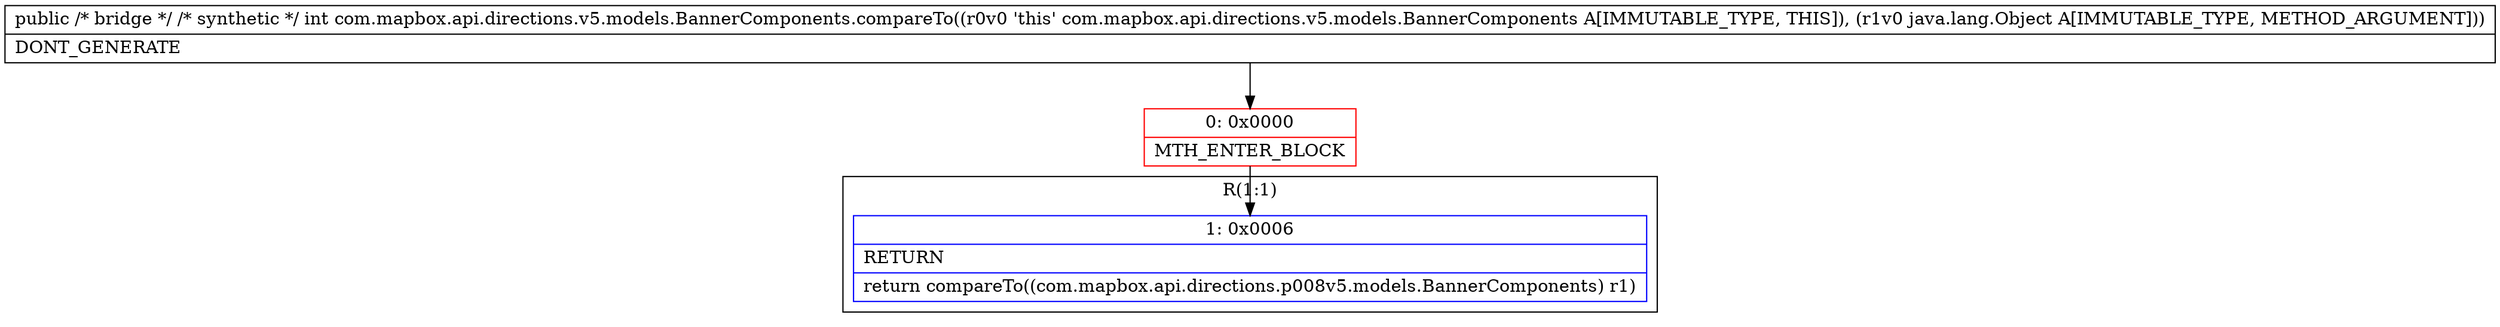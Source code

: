 digraph "CFG forcom.mapbox.api.directions.v5.models.BannerComponents.compareTo(Ljava\/lang\/Object;)I" {
subgraph cluster_Region_1939733432 {
label = "R(1:1)";
node [shape=record,color=blue];
Node_1 [shape=record,label="{1\:\ 0x0006|RETURN\l|return compareTo((com.mapbox.api.directions.p008v5.models.BannerComponents) r1)\l}"];
}
Node_0 [shape=record,color=red,label="{0\:\ 0x0000|MTH_ENTER_BLOCK\l}"];
MethodNode[shape=record,label="{public \/* bridge *\/ \/* synthetic *\/ int com.mapbox.api.directions.v5.models.BannerComponents.compareTo((r0v0 'this' com.mapbox.api.directions.v5.models.BannerComponents A[IMMUTABLE_TYPE, THIS]), (r1v0 java.lang.Object A[IMMUTABLE_TYPE, METHOD_ARGUMENT]))  | DONT_GENERATE\l}"];
MethodNode -> Node_0;
Node_0 -> Node_1;
}

